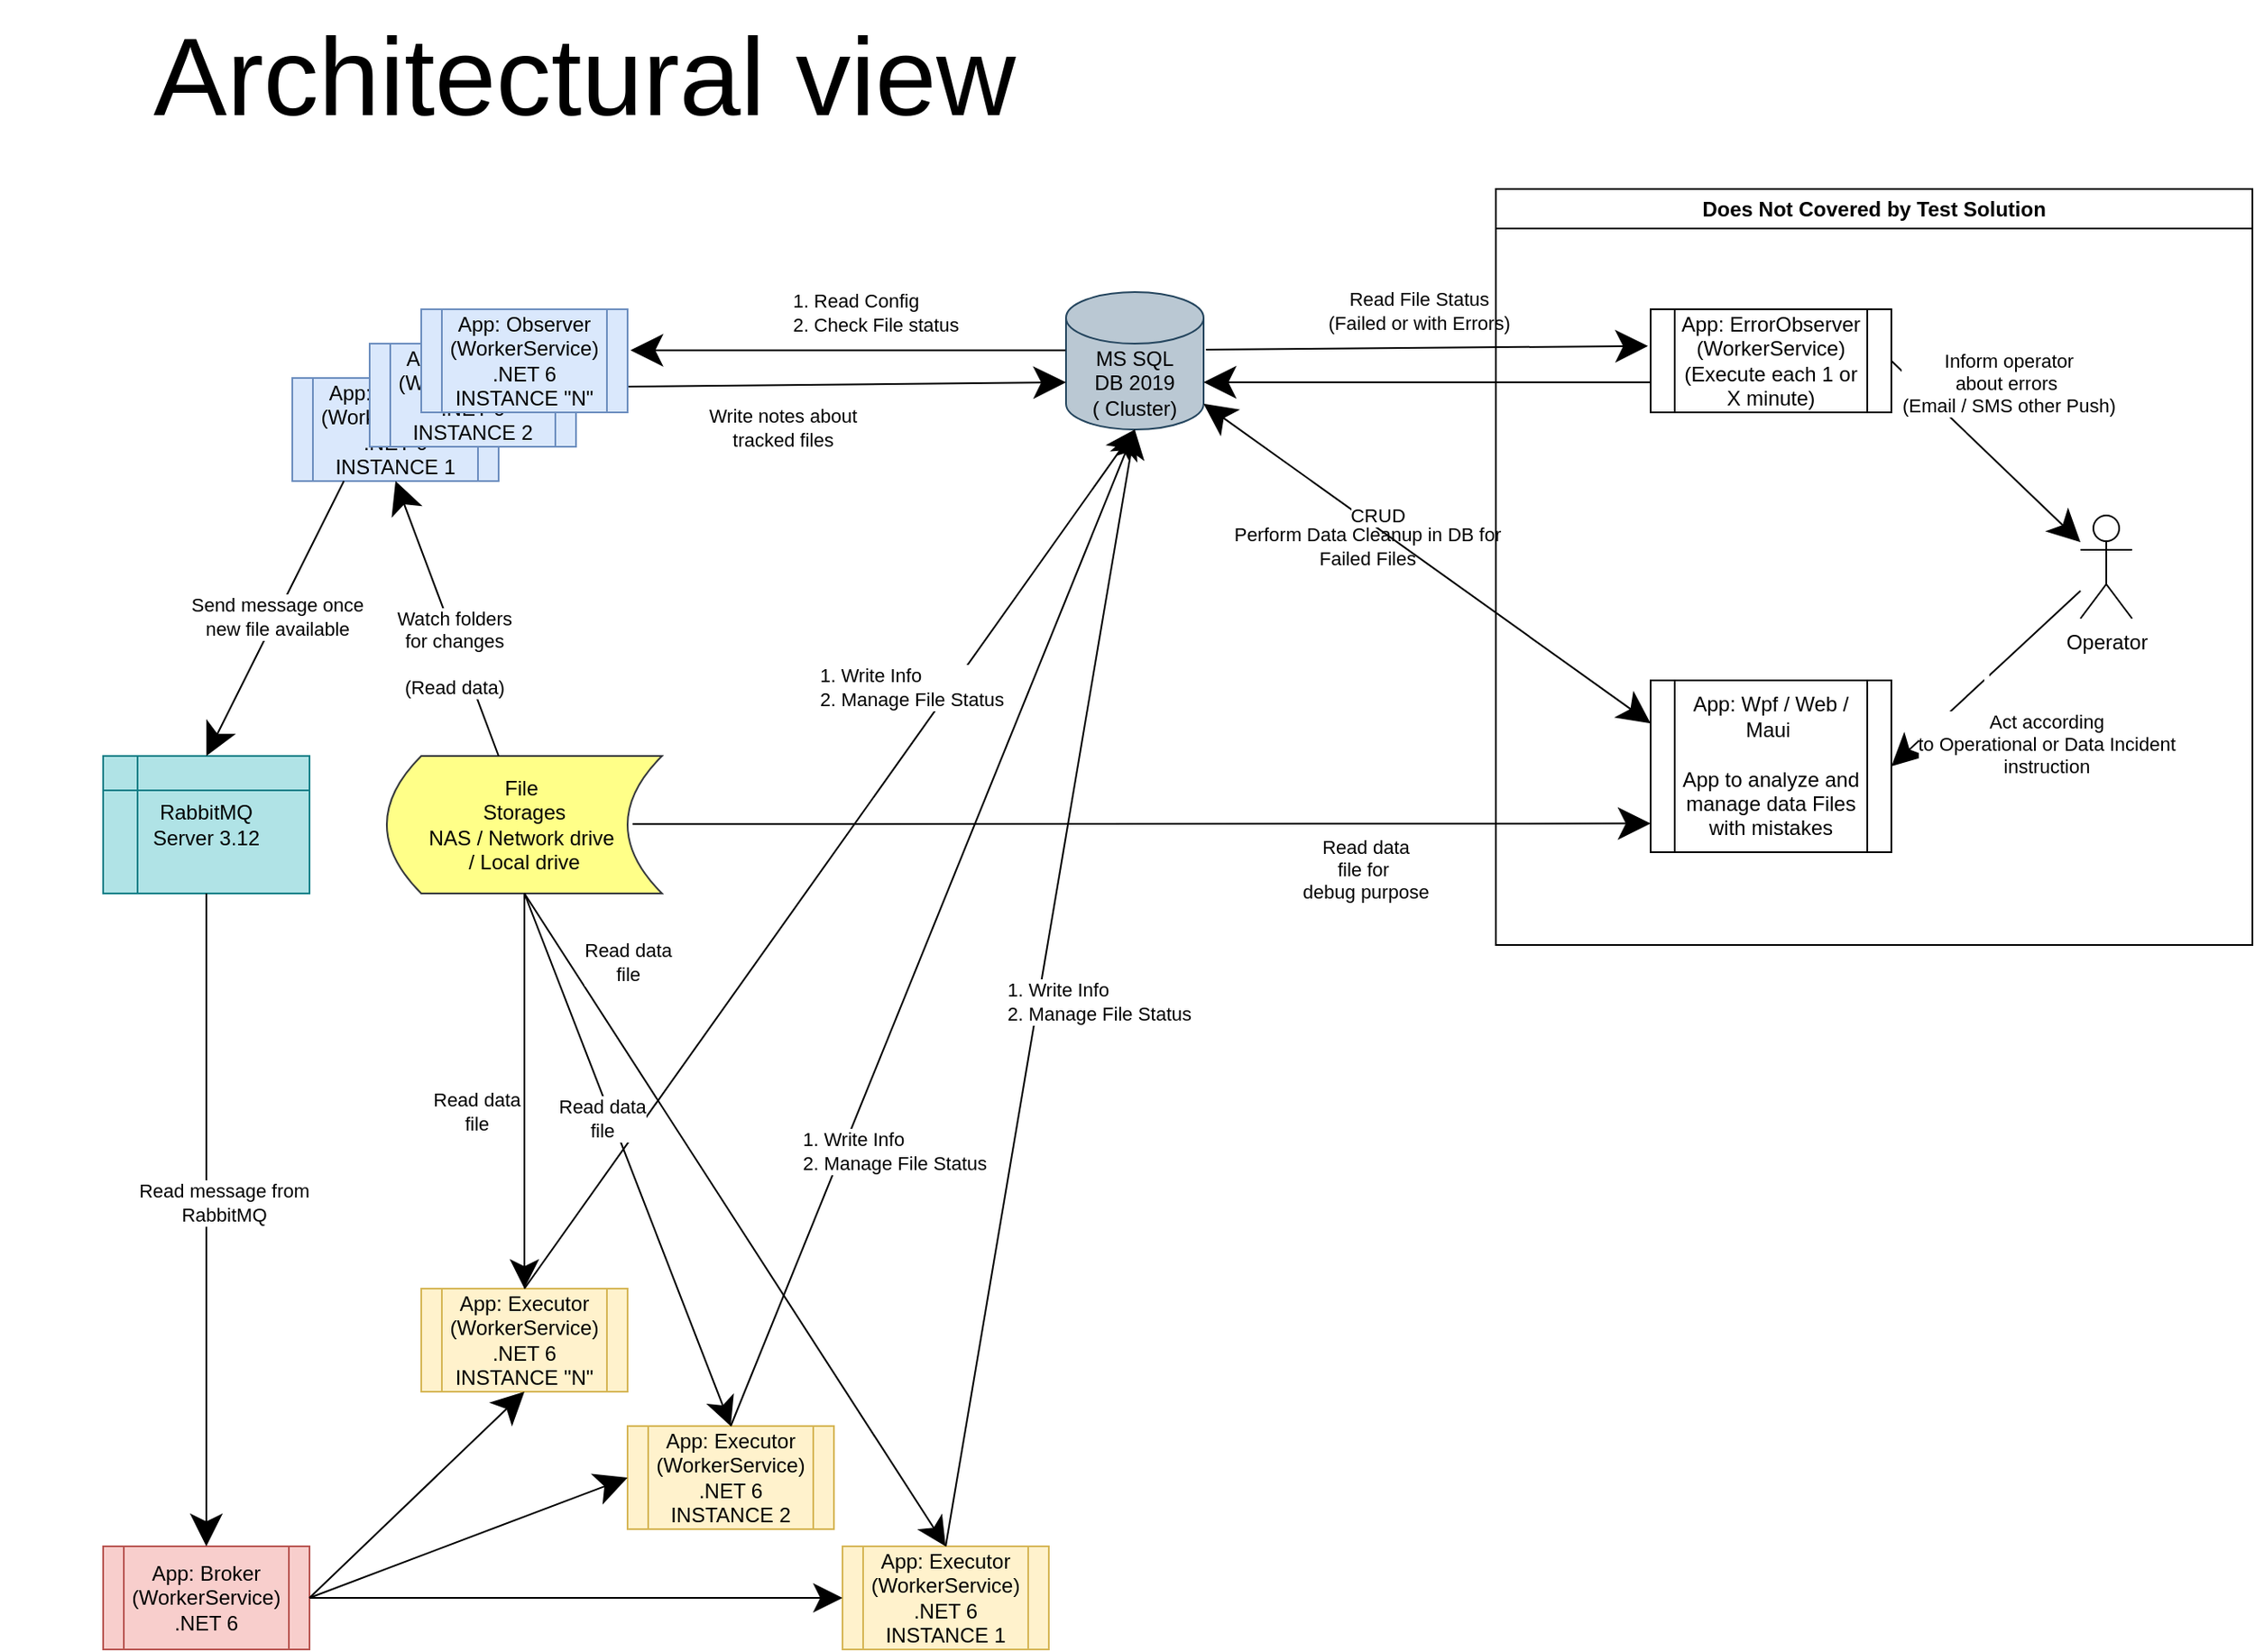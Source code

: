 <mxfile version="22.1.0" type="device">
  <diagram name="Page-1" id="rNeAm9WnJFmLv7kzPl-V">
    <mxGraphModel dx="1728" dy="1937" grid="1" gridSize="10" guides="1" tooltips="1" connect="1" arrows="1" fold="1" page="1" pageScale="1" pageWidth="850" pageHeight="1100" math="0" shadow="0">
      <root>
        <mxCell id="0" />
        <mxCell id="1" parent="0" />
        <mxCell id="JVJf6kWSoOx6hXw5DYbl-1" value="&lt;div&gt;MS SQL&lt;/div&gt;&lt;div&gt;DB 2019&lt;br&gt;&lt;/div&gt;( Cluster)" style="shape=cylinder3;whiteSpace=wrap;html=1;boundedLbl=1;backgroundOutline=1;size=15;fillColor=#bac8d3;strokeColor=#23445d;" vertex="1" parent="1">
          <mxGeometry x="740" y="50" width="80" height="80" as="geometry" />
        </mxCell>
        <mxCell id="JVJf6kWSoOx6hXw5DYbl-2" value="&lt;div&gt;App: Observer&lt;/div&gt;&lt;div&gt;(WorkerService)&lt;/div&gt;&lt;div&gt;.NET 6&lt;/div&gt;&lt;div&gt;INSTANCE 1&lt;br&gt;&lt;/div&gt;" style="shape=process;whiteSpace=wrap;html=1;backgroundOutline=1;fillColor=#dae8fc;strokeColor=#6c8ebf;" vertex="1" parent="1">
          <mxGeometry x="290" y="100" width="120" height="60" as="geometry" />
        </mxCell>
        <mxCell id="JVJf6kWSoOx6hXw5DYbl-3" value="&lt;div&gt;RabbitMQ&lt;/div&gt;&lt;div&gt;Server 3.12&lt;/div&gt;" style="shape=internalStorage;whiteSpace=wrap;html=1;backgroundOutline=1;fillColor=#b0e3e6;strokeColor=#0e8088;" vertex="1" parent="1">
          <mxGeometry x="180" y="320" width="120" height="80" as="geometry" />
        </mxCell>
        <mxCell id="JVJf6kWSoOx6hXw5DYbl-4" value="" style="endArrow=classic;html=1;rounded=0;entryX=0.5;entryY=0;entryDx=0;entryDy=0;exitX=0.25;exitY=1;exitDx=0;exitDy=0;endSize=16;" edge="1" parent="1" source="JVJf6kWSoOx6hXw5DYbl-2" target="JVJf6kWSoOx6hXw5DYbl-3">
          <mxGeometry width="50" height="50" relative="1" as="geometry">
            <mxPoint x="390" y="280" as="sourcePoint" />
            <mxPoint x="440" y="320" as="targetPoint" />
          </mxGeometry>
        </mxCell>
        <mxCell id="JVJf6kWSoOx6hXw5DYbl-5" value="Send message once&lt;br&gt;new file available" style="edgeLabel;html=1;align=center;verticalAlign=middle;resizable=0;points=[];" vertex="1" connectable="0" parent="JVJf6kWSoOx6hXw5DYbl-4">
          <mxGeometry x="-0.027" y="1" relative="1" as="geometry">
            <mxPoint x="-1" as="offset" />
          </mxGeometry>
        </mxCell>
        <mxCell id="JVJf6kWSoOx6hXw5DYbl-6" value="&lt;div&gt;App: Broker&lt;/div&gt;&lt;div&gt;(WorkerService)&lt;/div&gt;&lt;div&gt;.NET 6&lt;br&gt;&lt;/div&gt;" style="shape=process;whiteSpace=wrap;html=1;backgroundOutline=1;fillColor=#f8cecc;strokeColor=#b85450;" vertex="1" parent="1">
          <mxGeometry x="180" y="780" width="120" height="60" as="geometry" />
        </mxCell>
        <mxCell id="JVJf6kWSoOx6hXw5DYbl-10" value="" style="endArrow=classic;html=1;rounded=0;exitX=0.5;exitY=1;exitDx=0;exitDy=0;entryX=0.5;entryY=0;entryDx=0;entryDy=0;endSize=16;" edge="1" parent="1" source="JVJf6kWSoOx6hXw5DYbl-3" target="JVJf6kWSoOx6hXw5DYbl-6">
          <mxGeometry width="50" height="50" relative="1" as="geometry">
            <mxPoint x="360" y="410" as="sourcePoint" />
            <mxPoint x="410" y="360" as="targetPoint" />
          </mxGeometry>
        </mxCell>
        <mxCell id="JVJf6kWSoOx6hXw5DYbl-18" value="Read message from &lt;br&gt;RabbitMQ" style="edgeLabel;html=1;align=center;verticalAlign=middle;resizable=0;points=[];" vertex="1" connectable="0" parent="JVJf6kWSoOx6hXw5DYbl-10">
          <mxGeometry x="0.243" y="-2" relative="1" as="geometry">
            <mxPoint x="12" y="-56" as="offset" />
          </mxGeometry>
        </mxCell>
        <mxCell id="JVJf6kWSoOx6hXw5DYbl-12" value="" style="endArrow=classic;html=1;rounded=0;entryX=0;entryY=0;entryDx=0;entryDy=52.5;entryPerimeter=0;exitX=1;exitY=0.75;exitDx=0;exitDy=0;endSize=16;" edge="1" parent="1" source="JVJf6kWSoOx6hXw5DYbl-51" target="JVJf6kWSoOx6hXw5DYbl-1">
          <mxGeometry width="50" height="50" relative="1" as="geometry">
            <mxPoint x="440" y="250" as="sourcePoint" />
            <mxPoint x="500" y="200" as="targetPoint" />
          </mxGeometry>
        </mxCell>
        <mxCell id="JVJf6kWSoOx6hXw5DYbl-13" value="&lt;div&gt;Write notes about&lt;/div&gt;&lt;div&gt;tracked files&lt;/div&gt;" style="edgeLabel;html=1;align=center;verticalAlign=middle;resizable=0;points=[];" vertex="1" connectable="0" parent="JVJf6kWSoOx6hXw5DYbl-12">
          <mxGeometry x="-0.162" y="-4" relative="1" as="geometry">
            <mxPoint x="-17" y="21" as="offset" />
          </mxGeometry>
        </mxCell>
        <mxCell id="JVJf6kWSoOx6hXw5DYbl-15" value="" style="endArrow=classic;html=1;rounded=0;entryX=1.014;entryY=0.398;entryDx=0;entryDy=0;exitX=-0.004;exitY=0.423;exitDx=0;exitDy=0;exitPerimeter=0;endSize=16;entryPerimeter=0;" edge="1" parent="1" source="JVJf6kWSoOx6hXw5DYbl-1" target="JVJf6kWSoOx6hXw5DYbl-51">
          <mxGeometry width="50" height="50" relative="1" as="geometry">
            <mxPoint x="590" y="350" as="sourcePoint" />
            <mxPoint x="660" y="290" as="targetPoint" />
          </mxGeometry>
        </mxCell>
        <mxCell id="JVJf6kWSoOx6hXw5DYbl-17" value="&lt;div align=&quot;left&quot;&gt;1. Read Config&lt;/div&gt;&lt;div align=&quot;left&quot;&gt;2. Check File status&lt;br&gt;&lt;/div&gt;" style="edgeLabel;html=1;align=center;verticalAlign=middle;resizable=0;points=[];" vertex="1" connectable="0" parent="JVJf6kWSoOx6hXw5DYbl-15">
          <mxGeometry x="0.08" y="2" relative="1" as="geometry">
            <mxPoint x="26" y="-24" as="offset" />
          </mxGeometry>
        </mxCell>
        <mxCell id="JVJf6kWSoOx6hXw5DYbl-19" value="&lt;div&gt;App: Executor&lt;/div&gt;&lt;div&gt;&lt;div&gt;(WorkerService)&lt;/div&gt;.NET 6&lt;/div&gt;&lt;div&gt;INSTANCE 1&lt;br&gt;&lt;/div&gt;" style="shape=process;whiteSpace=wrap;html=1;backgroundOutline=1;fillColor=#fff2cc;strokeColor=#d6b656;" vertex="1" parent="1">
          <mxGeometry x="610" y="780" width="120" height="60" as="geometry" />
        </mxCell>
        <mxCell id="JVJf6kWSoOx6hXw5DYbl-20" value="&lt;div&gt;App: Executor&lt;/div&gt;&lt;div&gt;&lt;div&gt;(WorkerService)&lt;/div&gt;.NET 6&lt;/div&gt;&lt;div&gt;INSTANCE 2&lt;br&gt;&lt;/div&gt;" style="shape=process;whiteSpace=wrap;html=1;backgroundOutline=1;fillColor=#fff2cc;strokeColor=#d6b656;" vertex="1" parent="1">
          <mxGeometry x="485" y="710" width="120" height="60" as="geometry" />
        </mxCell>
        <mxCell id="JVJf6kWSoOx6hXw5DYbl-21" value="&lt;div&gt;App: Executor&lt;/div&gt;&lt;div&gt;&lt;div&gt;(WorkerService)&lt;/div&gt;.NET 6&lt;/div&gt;&lt;div&gt;INSTANCE &quot;N&quot;&lt;br&gt;&lt;/div&gt;" style="shape=process;whiteSpace=wrap;html=1;backgroundOutline=1;fillColor=#fff2cc;strokeColor=#d6b656;" vertex="1" parent="1">
          <mxGeometry x="365" y="630" width="120" height="60" as="geometry" />
        </mxCell>
        <mxCell id="JVJf6kWSoOx6hXw5DYbl-22" value="" style="endArrow=classic;html=1;rounded=0;exitX=1;exitY=0.5;exitDx=0;exitDy=0;entryX=0;entryY=0.5;entryDx=0;entryDy=0;endSize=14;" edge="1" parent="1" source="JVJf6kWSoOx6hXw5DYbl-6" target="JVJf6kWSoOx6hXw5DYbl-19">
          <mxGeometry width="50" height="50" relative="1" as="geometry">
            <mxPoint x="200" y="530" as="sourcePoint" />
            <mxPoint x="250" y="480" as="targetPoint" />
          </mxGeometry>
        </mxCell>
        <mxCell id="JVJf6kWSoOx6hXw5DYbl-23" value="" style="endArrow=classic;html=1;rounded=0;exitX=1;exitY=0.5;exitDx=0;exitDy=0;entryX=0;entryY=0.5;entryDx=0;entryDy=0;endSize=16;" edge="1" parent="1" source="JVJf6kWSoOx6hXw5DYbl-6" target="JVJf6kWSoOx6hXw5DYbl-20">
          <mxGeometry width="50" height="50" relative="1" as="geometry">
            <mxPoint x="580" y="560" as="sourcePoint" />
            <mxPoint x="630" y="510" as="targetPoint" />
          </mxGeometry>
        </mxCell>
        <mxCell id="JVJf6kWSoOx6hXw5DYbl-24" value="" style="endArrow=classic;html=1;rounded=0;entryX=0.5;entryY=1;entryDx=0;entryDy=0;exitX=1;exitY=0.5;exitDx=0;exitDy=0;endSize=16;" edge="1" parent="1" source="JVJf6kWSoOx6hXw5DYbl-6" target="JVJf6kWSoOx6hXw5DYbl-21">
          <mxGeometry width="50" height="50" relative="1" as="geometry">
            <mxPoint x="430" y="550" as="sourcePoint" />
            <mxPoint x="600" y="510" as="targetPoint" />
          </mxGeometry>
        </mxCell>
        <mxCell id="JVJf6kWSoOx6hXw5DYbl-25" value="" style="endArrow=classic;html=1;rounded=0;exitX=0.5;exitY=0;exitDx=0;exitDy=0;entryX=0.5;entryY=1;entryDx=0;entryDy=0;entryPerimeter=0;endSize=14;" edge="1" parent="1" source="JVJf6kWSoOx6hXw5DYbl-21" target="JVJf6kWSoOx6hXw5DYbl-1">
          <mxGeometry width="50" height="50" relative="1" as="geometry">
            <mxPoint x="600" y="600" as="sourcePoint" />
            <mxPoint x="640" y="400" as="targetPoint" />
          </mxGeometry>
        </mxCell>
        <mxCell id="JVJf6kWSoOx6hXw5DYbl-28" value="&lt;div align=&quot;left&quot;&gt;1. Write Info&lt;/div&gt;&lt;div&gt;2. Manage File Status&lt;br&gt;&lt;/div&gt;" style="edgeLabel;html=1;align=center;verticalAlign=middle;resizable=0;points=[];" vertex="1" connectable="0" parent="JVJf6kWSoOx6hXw5DYbl-25">
          <mxGeometry x="-0.11" y="-1" relative="1" as="geometry">
            <mxPoint x="66" y="-128" as="offset" />
          </mxGeometry>
        </mxCell>
        <mxCell id="JVJf6kWSoOx6hXw5DYbl-26" value="" style="endArrow=classic;html=1;rounded=0;exitX=0.5;exitY=0;exitDx=0;exitDy=0;entryX=0.5;entryY=1;entryDx=0;entryDy=0;entryPerimeter=0;endSize=14;" edge="1" parent="1" source="JVJf6kWSoOx6hXw5DYbl-20" target="JVJf6kWSoOx6hXw5DYbl-1">
          <mxGeometry width="50" height="50" relative="1" as="geometry">
            <mxPoint x="717" y="481" as="sourcePoint" />
            <mxPoint x="645" y="409" as="targetPoint" />
          </mxGeometry>
        </mxCell>
        <mxCell id="JVJf6kWSoOx6hXw5DYbl-27" value="" style="endArrow=classic;html=1;rounded=0;exitX=0.5;exitY=0;exitDx=0;exitDy=0;entryX=0.5;entryY=1;entryDx=0;entryDy=0;entryPerimeter=0;endSize=14;" edge="1" parent="1" source="JVJf6kWSoOx6hXw5DYbl-19" target="JVJf6kWSoOx6hXw5DYbl-1">
          <mxGeometry width="50" height="50" relative="1" as="geometry">
            <mxPoint x="560" y="610" as="sourcePoint" />
            <mxPoint x="640" y="400" as="targetPoint" />
          </mxGeometry>
        </mxCell>
        <mxCell id="JVJf6kWSoOx6hXw5DYbl-31" value="&lt;div&gt;File&amp;nbsp;&lt;/div&gt;&lt;div&gt;Storages&lt;br&gt;&lt;/div&gt;&lt;div&gt;NAS / Network drive&amp;nbsp;&lt;/div&gt;&lt;div&gt;/ Local drive&lt;br&gt;&lt;/div&gt;" style="shape=dataStorage;whiteSpace=wrap;html=1;fixedSize=1;fillColor=#ffff88;strokeColor=#36393d;" vertex="1" parent="1">
          <mxGeometry x="345" y="320" width="160" height="80" as="geometry" />
        </mxCell>
        <mxCell id="JVJf6kWSoOx6hXw5DYbl-33" value="" style="endArrow=classic;html=1;rounded=0;entryX=0.5;entryY=1;entryDx=0;entryDy=0;endSize=16;" edge="1" parent="1" source="JVJf6kWSoOx6hXw5DYbl-31" target="JVJf6kWSoOx6hXw5DYbl-2">
          <mxGeometry width="50" height="50" relative="1" as="geometry">
            <mxPoint x="490" y="160" as="sourcePoint" />
            <mxPoint x="540" y="110" as="targetPoint" />
          </mxGeometry>
        </mxCell>
        <mxCell id="JVJf6kWSoOx6hXw5DYbl-34" value="&lt;div&gt;Watch folders&lt;/div&gt;&lt;div&gt;for changes&lt;br&gt;&lt;/div&gt;&lt;div&gt;&lt;br&gt;&lt;/div&gt;&lt;div&gt;(Read data)&lt;br&gt;&lt;/div&gt;" style="edgeLabel;html=1;align=center;verticalAlign=middle;resizable=0;points=[];" vertex="1" connectable="0" parent="JVJf6kWSoOx6hXw5DYbl-33">
          <mxGeometry x="-0.231" y="3" relative="1" as="geometry">
            <mxPoint as="offset" />
          </mxGeometry>
        </mxCell>
        <mxCell id="JVJf6kWSoOx6hXw5DYbl-40" value="" style="endArrow=classic;html=1;rounded=0;exitX=0.5;exitY=1;exitDx=0;exitDy=0;endSize=14;entryX=0.5;entryY=0;entryDx=0;entryDy=0;" edge="1" parent="1" source="JVJf6kWSoOx6hXw5DYbl-31" target="JVJf6kWSoOx6hXw5DYbl-19">
          <mxGeometry width="50" height="50" relative="1" as="geometry">
            <mxPoint x="821.4" y="780" as="sourcePoint" />
            <mxPoint x="720" y="780" as="targetPoint" />
          </mxGeometry>
        </mxCell>
        <mxCell id="JVJf6kWSoOx6hXw5DYbl-41" value="&lt;div&gt;Read data&lt;/div&gt;&lt;div&gt;file&lt;/div&gt;" style="edgeLabel;html=1;align=center;verticalAlign=middle;resizable=0;points=[];" vertex="1" connectable="0" parent="JVJf6kWSoOx6hXw5DYbl-40">
          <mxGeometry x="-0.542" y="-4" relative="1" as="geometry">
            <mxPoint x="7" y="-49" as="offset" />
          </mxGeometry>
        </mxCell>
        <mxCell id="JVJf6kWSoOx6hXw5DYbl-42" value="" style="endArrow=classic;html=1;rounded=0;exitX=0.5;exitY=1;exitDx=0;exitDy=0;endSize=14;entryX=0.5;entryY=0;entryDx=0;entryDy=0;" edge="1" parent="1" source="JVJf6kWSoOx6hXw5DYbl-31" target="JVJf6kWSoOx6hXw5DYbl-20">
          <mxGeometry width="50" height="50" relative="1" as="geometry">
            <mxPoint x="475" y="410" as="sourcePoint" />
            <mxPoint x="730" y="790" as="targetPoint" />
          </mxGeometry>
        </mxCell>
        <mxCell id="JVJf6kWSoOx6hXw5DYbl-43" value="&lt;div&gt;Read data&lt;/div&gt;&lt;div&gt;file&lt;/div&gt;" style="edgeLabel;html=1;align=center;verticalAlign=middle;resizable=0;points=[];" vertex="1" connectable="0" parent="JVJf6kWSoOx6hXw5DYbl-42">
          <mxGeometry x="-0.542" y="-4" relative="1" as="geometry">
            <mxPoint x="21" y="58" as="offset" />
          </mxGeometry>
        </mxCell>
        <mxCell id="JVJf6kWSoOx6hXw5DYbl-44" value="" style="endArrow=classic;html=1;rounded=0;exitX=0.5;exitY=1;exitDx=0;exitDy=0;endSize=14;" edge="1" parent="1" source="JVJf6kWSoOx6hXw5DYbl-31" target="JVJf6kWSoOx6hXw5DYbl-21">
          <mxGeometry width="50" height="50" relative="1" as="geometry">
            <mxPoint x="485" y="420" as="sourcePoint" />
            <mxPoint x="740" y="800" as="targetPoint" />
          </mxGeometry>
        </mxCell>
        <mxCell id="JVJf6kWSoOx6hXw5DYbl-45" value="&lt;div&gt;Read data&lt;/div&gt;&lt;div&gt;file&lt;/div&gt;" style="edgeLabel;html=1;align=center;verticalAlign=middle;resizable=0;points=[];" vertex="1" connectable="0" parent="JVJf6kWSoOx6hXw5DYbl-44">
          <mxGeometry x="-0.542" y="-4" relative="1" as="geometry">
            <mxPoint x="-24" y="74" as="offset" />
          </mxGeometry>
        </mxCell>
        <mxCell id="JVJf6kWSoOx6hXw5DYbl-46" value="&lt;div align=&quot;left&quot;&gt;1. Write Info&lt;/div&gt;&lt;div&gt;2. Manage File Status&lt;br&gt;&lt;/div&gt;" style="edgeLabel;html=1;align=center;verticalAlign=middle;resizable=0;points=[];" vertex="1" connectable="0" parent="1">
          <mxGeometry x="639.995" y="550.004" as="geometry" />
        </mxCell>
        <mxCell id="JVJf6kWSoOx6hXw5DYbl-47" value="&lt;div align=&quot;left&quot;&gt;1. Write Info&lt;/div&gt;&lt;div&gt;2. Manage File Status&lt;br&gt;&lt;/div&gt;" style="edgeLabel;html=1;align=center;verticalAlign=middle;resizable=0;points=[];" vertex="1" connectable="0" parent="1">
          <mxGeometry x="759.995" y="560.004" as="geometry">
            <mxPoint x="-1" y="-97" as="offset" />
          </mxGeometry>
        </mxCell>
        <mxCell id="JVJf6kWSoOx6hXw5DYbl-49" value="&lt;div style=&quot;font-size: 41px;&quot;&gt;&lt;font style=&quot;font-size: 64px;&quot;&gt;Architectural view&lt;/font&gt;&lt;/div&gt;" style="text;html=1;strokeColor=none;fillColor=none;align=center;verticalAlign=middle;whiteSpace=wrap;rounded=0;" vertex="1" parent="1">
          <mxGeometry x="120" y="-120" width="680" height="90" as="geometry" />
        </mxCell>
        <mxCell id="JVJf6kWSoOx6hXw5DYbl-50" value="&lt;div&gt;App: Observer&lt;/div&gt;&lt;div&gt;(WorkerService)&lt;/div&gt;&lt;div&gt;.NET 6&lt;/div&gt;&lt;div&gt;INSTANCE 2&lt;br&gt;&lt;/div&gt;" style="shape=process;whiteSpace=wrap;html=1;backgroundOutline=1;fillColor=#dae8fc;strokeColor=#6c8ebf;" vertex="1" parent="1">
          <mxGeometry x="335" y="80" width="120" height="60" as="geometry" />
        </mxCell>
        <mxCell id="JVJf6kWSoOx6hXw5DYbl-51" value="&lt;div&gt;App: Observer&lt;/div&gt;&lt;div&gt;(WorkerService)&lt;/div&gt;&lt;div&gt;.NET 6&lt;/div&gt;&lt;div&gt;INSTANCE &quot;N&quot;&lt;br&gt;&lt;/div&gt;" style="shape=process;whiteSpace=wrap;html=1;backgroundOutline=1;fillColor=#dae8fc;strokeColor=#6c8ebf;" vertex="1" parent="1">
          <mxGeometry x="365" y="60" width="120" height="60" as="geometry" />
        </mxCell>
        <mxCell id="JVJf6kWSoOx6hXw5DYbl-54" value="" style="endArrow=classic;html=1;rounded=0;exitX=0;exitY=0.708;exitDx=0;exitDy=0;entryX=1;entryY=0;entryDx=0;entryDy=52.5;entryPerimeter=0;endSize=16;exitPerimeter=0;" edge="1" parent="1" source="JVJf6kWSoOx6hXw5DYbl-53" target="JVJf6kWSoOx6hXw5DYbl-1">
          <mxGeometry width="50" height="50" relative="1" as="geometry">
            <mxPoint x="810" y="490" as="sourcePoint" />
            <mxPoint x="860" y="440" as="targetPoint" />
          </mxGeometry>
        </mxCell>
        <mxCell id="JVJf6kWSoOx6hXw5DYbl-55" value="Read File Status&lt;br&gt;(Failed or with Errors)" style="edgeLabel;html=1;align=center;verticalAlign=middle;resizable=0;points=[];" vertex="1" connectable="0" parent="JVJf6kWSoOx6hXw5DYbl-54">
          <mxGeometry x="0.046" y="1" relative="1" as="geometry">
            <mxPoint x="1" y="-43" as="offset" />
          </mxGeometry>
        </mxCell>
        <mxCell id="JVJf6kWSoOx6hXw5DYbl-56" value="" style="endArrow=classic;html=1;rounded=0;entryX=-0.011;entryY=0.356;entryDx=0;entryDy=0;entryPerimeter=0;endSize=16;exitX=1.017;exitY=0.419;exitDx=0;exitDy=0;exitPerimeter=0;" edge="1" parent="1" source="JVJf6kWSoOx6hXw5DYbl-1" target="JVJf6kWSoOx6hXw5DYbl-53">
          <mxGeometry width="50" height="50" relative="1" as="geometry">
            <mxPoint x="710" y="350" as="sourcePoint" />
            <mxPoint x="840" y="280" as="targetPoint" />
          </mxGeometry>
        </mxCell>
        <mxCell id="JVJf6kWSoOx6hXw5DYbl-57" value="&lt;div&gt;Perform Data Cleanup in DB for &lt;br&gt;&lt;/div&gt;&lt;div&gt;Failed Files&lt;br&gt;&lt;/div&gt;" style="edgeLabel;html=1;align=center;verticalAlign=middle;resizable=0;points=[];" vertex="1" connectable="0" parent="1">
          <mxGeometry x="992.003" y="188.001" as="geometry">
            <mxPoint x="-77" y="10" as="offset" />
          </mxGeometry>
        </mxCell>
        <mxCell id="JVJf6kWSoOx6hXw5DYbl-64" value="" style="endArrow=classic;startArrow=classic;html=1;rounded=0;exitX=1;exitY=1;exitDx=0;exitDy=-15;exitPerimeter=0;entryX=0;entryY=0.25;entryDx=0;entryDy=0;endSize=16;startSize=16;" edge="1" parent="1" source="JVJf6kWSoOx6hXw5DYbl-1" target="JVJf6kWSoOx6hXw5DYbl-62">
          <mxGeometry width="50" height="50" relative="1" as="geometry">
            <mxPoint x="790" y="510" as="sourcePoint" />
            <mxPoint x="840" y="460" as="targetPoint" />
          </mxGeometry>
        </mxCell>
        <mxCell id="JVJf6kWSoOx6hXw5DYbl-65" value="CRUD" style="edgeLabel;html=1;align=center;verticalAlign=middle;resizable=0;points=[];" vertex="1" connectable="0" parent="JVJf6kWSoOx6hXw5DYbl-64">
          <mxGeometry x="-0.311" y="-2" relative="1" as="geometry">
            <mxPoint x="12" y="-1" as="offset" />
          </mxGeometry>
        </mxCell>
        <mxCell id="JVJf6kWSoOx6hXw5DYbl-66" value="" style="endArrow=classic;html=1;rounded=0;exitX=0.893;exitY=0.496;exitDx=0;exitDy=0;exitPerimeter=0;entryX=0;entryY=0.833;entryDx=0;entryDy=0;entryPerimeter=0;endSize=16;" edge="1" parent="1" source="JVJf6kWSoOx6hXw5DYbl-31" target="JVJf6kWSoOx6hXw5DYbl-62">
          <mxGeometry width="50" height="50" relative="1" as="geometry">
            <mxPoint x="480" y="370" as="sourcePoint" />
            <mxPoint x="910" y="520" as="targetPoint" />
          </mxGeometry>
        </mxCell>
        <mxCell id="JVJf6kWSoOx6hXw5DYbl-68" value="&lt;div&gt;Read data&lt;/div&gt;&lt;div&gt;file for&amp;nbsp;&lt;/div&gt;&lt;div&gt;debug purpose&lt;br&gt;&lt;/div&gt;" style="edgeLabel;html=1;align=center;verticalAlign=middle;resizable=0;points=[];" vertex="1" connectable="0" parent="1">
          <mxGeometry x="920.002" y="380.005" as="geometry">
            <mxPoint x="-6" y="6" as="offset" />
          </mxGeometry>
        </mxCell>
        <mxCell id="JVJf6kWSoOx6hXw5DYbl-69" value="Does Not Covered by Test Solution" style="swimlane;whiteSpace=wrap;html=1;" vertex="1" parent="1">
          <mxGeometry x="990" y="-10" width="440" height="440" as="geometry" />
        </mxCell>
        <mxCell id="JVJf6kWSoOx6hXw5DYbl-53" value="&lt;div&gt;App: ErrorObserver&lt;/div&gt;&lt;div&gt;(WorkerService)&lt;br&gt;&lt;/div&gt;&lt;div&gt;(Execute each 1 or X minute)&lt;br&gt;&lt;/div&gt;" style="shape=process;whiteSpace=wrap;html=1;backgroundOutline=1;" vertex="1" parent="JVJf6kWSoOx6hXw5DYbl-69">
          <mxGeometry x="90" y="70" width="140" height="60" as="geometry" />
        </mxCell>
        <mxCell id="JVJf6kWSoOx6hXw5DYbl-58" value="Operator" style="shape=umlActor;verticalLabelPosition=bottom;verticalAlign=top;html=1;outlineConnect=0;" vertex="1" parent="JVJf6kWSoOx6hXw5DYbl-69">
          <mxGeometry x="340" y="190" width="30" height="60" as="geometry" />
        </mxCell>
        <mxCell id="JVJf6kWSoOx6hXw5DYbl-59" value="" style="endArrow=classic;html=1;rounded=0;endSize=16;exitX=1;exitY=0.5;exitDx=0;exitDy=0;" edge="1" parent="JVJf6kWSoOx6hXw5DYbl-69" source="JVJf6kWSoOx6hXw5DYbl-53" target="JVJf6kWSoOx6hXw5DYbl-58">
          <mxGeometry width="50" height="50" relative="1" as="geometry">
            <mxPoint x="214" y="180" as="sourcePoint" />
            <mxPoint x="344" y="180" as="targetPoint" />
          </mxGeometry>
        </mxCell>
        <mxCell id="JVJf6kWSoOx6hXw5DYbl-61" value="&lt;div&gt;Inform operator &lt;br&gt;&lt;/div&gt;&lt;div&gt;about errors&amp;nbsp;&lt;/div&gt;&lt;div&gt;(Email / SMS other Push)&lt;br&gt;&lt;/div&gt;" style="edgeLabel;html=1;align=center;verticalAlign=middle;resizable=0;points=[];" vertex="1" connectable="0" parent="JVJf6kWSoOx6hXw5DYbl-59">
          <mxGeometry x="0.069" y="-2" relative="1" as="geometry">
            <mxPoint x="10" y="-45" as="offset" />
          </mxGeometry>
        </mxCell>
        <mxCell id="JVJf6kWSoOx6hXw5DYbl-62" value="&lt;div&gt;App: Wpf / Web / Maui&amp;nbsp;&lt;/div&gt;&lt;div&gt;&lt;br&gt;&lt;/div&gt;&lt;div&gt;App to analyze and manage data Files with mistakes&lt;/div&gt;" style="shape=process;whiteSpace=wrap;html=1;backgroundOutline=1;" vertex="1" parent="JVJf6kWSoOx6hXw5DYbl-69">
          <mxGeometry x="90" y="286" width="140" height="100" as="geometry" />
        </mxCell>
        <mxCell id="JVJf6kWSoOx6hXw5DYbl-63" value="&amp;nbsp;" style="endArrow=classic;html=1;rounded=0;entryX=1;entryY=0.5;entryDx=0;entryDy=0;endSize=16;" edge="1" parent="JVJf6kWSoOx6hXw5DYbl-69" source="JVJf6kWSoOx6hXw5DYbl-58" target="JVJf6kWSoOx6hXw5DYbl-62">
          <mxGeometry width="50" height="50" relative="1" as="geometry">
            <mxPoint x="-130" y="260" as="sourcePoint" />
            <mxPoint x="-80" y="210" as="targetPoint" />
          </mxGeometry>
        </mxCell>
        <mxCell id="JVJf6kWSoOx6hXw5DYbl-71" value="&lt;div&gt;Act according&lt;/div&gt;&lt;div&gt;to Operational or Data Incident&lt;/div&gt;&lt;div&gt;instruction&lt;br&gt;&lt;/div&gt;" style="edgeLabel;html=1;align=center;verticalAlign=middle;resizable=0;points=[];" vertex="1" connectable="0" parent="JVJf6kWSoOx6hXw5DYbl-63">
          <mxGeometry x="-0.132" relative="1" as="geometry">
            <mxPoint x="27" y="45" as="offset" />
          </mxGeometry>
        </mxCell>
      </root>
    </mxGraphModel>
  </diagram>
</mxfile>
